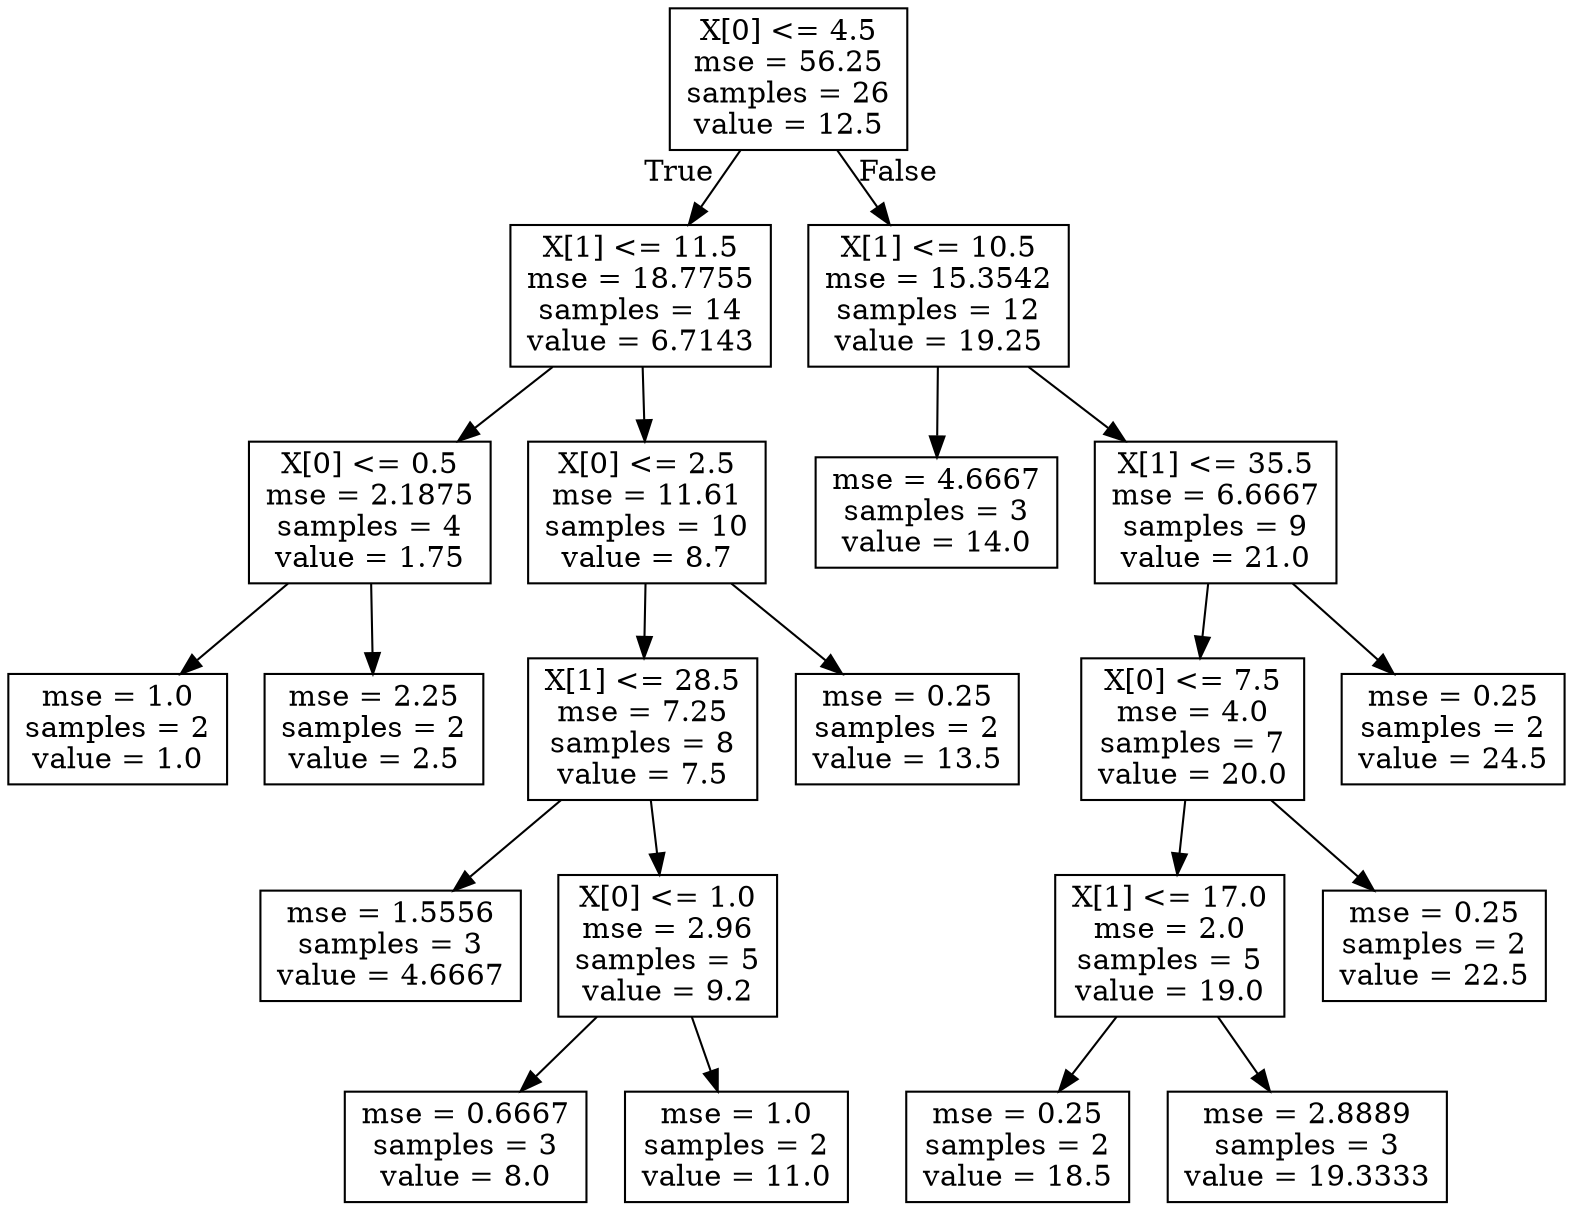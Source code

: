 digraph Tree {
node [shape=box] ;
0 [label="X[0] <= 4.5\nmse = 56.25\nsamples = 26\nvalue = 12.5"] ;
1 [label="X[1] <= 11.5\nmse = 18.7755\nsamples = 14\nvalue = 6.7143"] ;
0 -> 1 [labeldistance=2.5, labelangle=45, headlabel="True"] ;
2 [label="X[0] <= 0.5\nmse = 2.1875\nsamples = 4\nvalue = 1.75"] ;
1 -> 2 ;
3 [label="mse = 1.0\nsamples = 2\nvalue = 1.0"] ;
2 -> 3 ;
4 [label="mse = 2.25\nsamples = 2\nvalue = 2.5"] ;
2 -> 4 ;
5 [label="X[0] <= 2.5\nmse = 11.61\nsamples = 10\nvalue = 8.7"] ;
1 -> 5 ;
6 [label="X[1] <= 28.5\nmse = 7.25\nsamples = 8\nvalue = 7.5"] ;
5 -> 6 ;
7 [label="mse = 1.5556\nsamples = 3\nvalue = 4.6667"] ;
6 -> 7 ;
8 [label="X[0] <= 1.0\nmse = 2.96\nsamples = 5\nvalue = 9.2"] ;
6 -> 8 ;
9 [label="mse = 0.6667\nsamples = 3\nvalue = 8.0"] ;
8 -> 9 ;
10 [label="mse = 1.0\nsamples = 2\nvalue = 11.0"] ;
8 -> 10 ;
11 [label="mse = 0.25\nsamples = 2\nvalue = 13.5"] ;
5 -> 11 ;
12 [label="X[1] <= 10.5\nmse = 15.3542\nsamples = 12\nvalue = 19.25"] ;
0 -> 12 [labeldistance=2.5, labelangle=-45, headlabel="False"] ;
13 [label="mse = 4.6667\nsamples = 3\nvalue = 14.0"] ;
12 -> 13 ;
14 [label="X[1] <= 35.5\nmse = 6.6667\nsamples = 9\nvalue = 21.0"] ;
12 -> 14 ;
15 [label="X[0] <= 7.5\nmse = 4.0\nsamples = 7\nvalue = 20.0"] ;
14 -> 15 ;
16 [label="X[1] <= 17.0\nmse = 2.0\nsamples = 5\nvalue = 19.0"] ;
15 -> 16 ;
17 [label="mse = 0.25\nsamples = 2\nvalue = 18.5"] ;
16 -> 17 ;
18 [label="mse = 2.8889\nsamples = 3\nvalue = 19.3333"] ;
16 -> 18 ;
19 [label="mse = 0.25\nsamples = 2\nvalue = 22.5"] ;
15 -> 19 ;
20 [label="mse = 0.25\nsamples = 2\nvalue = 24.5"] ;
14 -> 20 ;
}